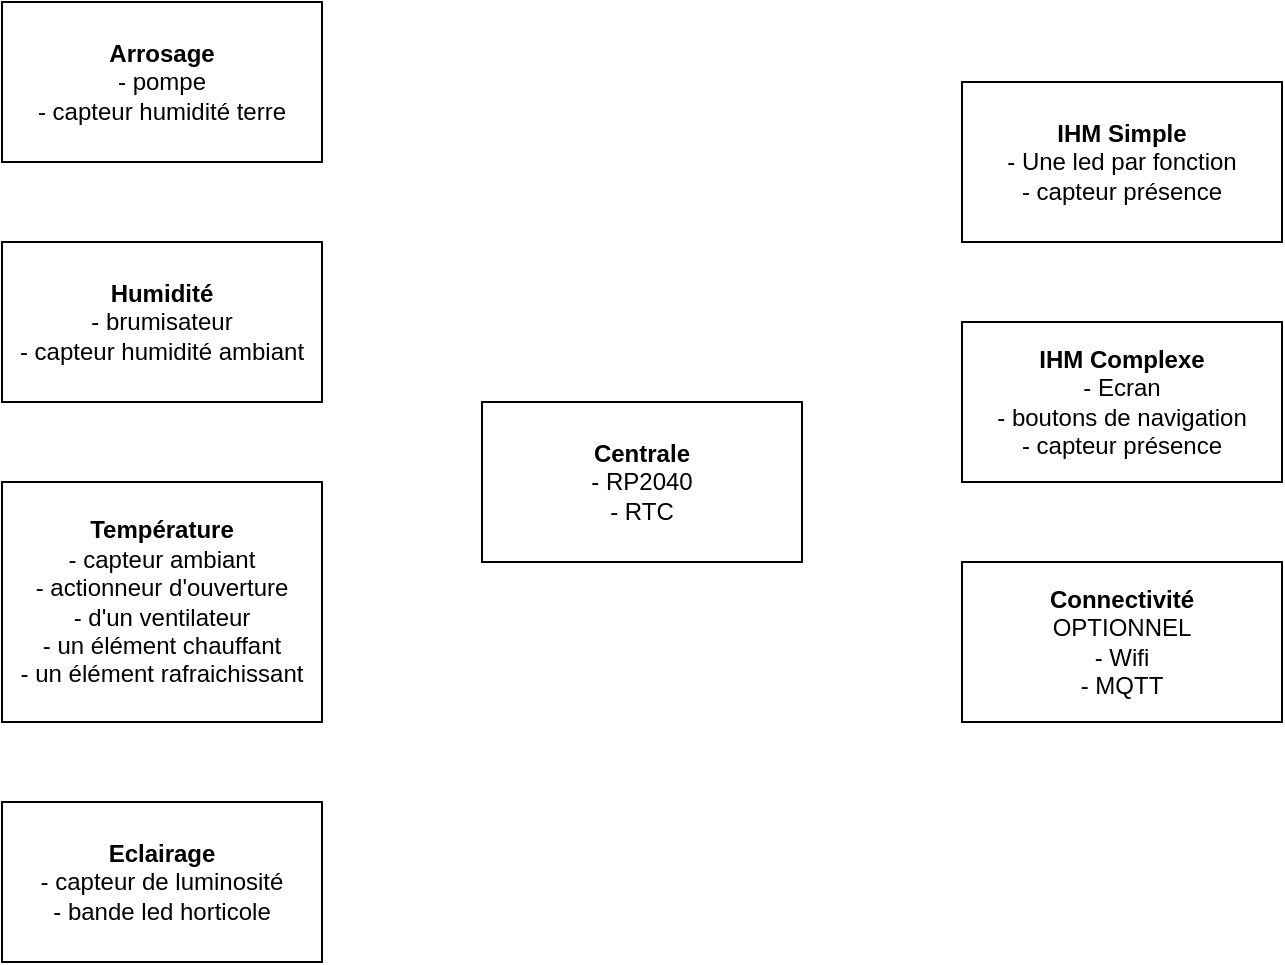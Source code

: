 <mxfile version="28.0.4">
  <diagram name="Page-1" id="RZHQ0X2oAl-v_lsPj75w">
    <mxGraphModel dx="264" dy="607" grid="1" gridSize="10" guides="1" tooltips="1" connect="1" arrows="1" fold="1" page="1" pageScale="1" pageWidth="827" pageHeight="1169" math="0" shadow="0">
      <root>
        <mxCell id="0" />
        <mxCell id="1" parent="0" />
        <mxCell id="e2dBTFM0eTt_UWIK3Lru-1" value="&lt;b&gt;Centrale&lt;/b&gt;&lt;br&gt;&lt;div&gt;- RP2040&lt;/div&gt;&lt;div&gt;- RTC&lt;/div&gt;" style="rounded=0;whiteSpace=wrap;html=1;" vertex="1" parent="1">
          <mxGeometry x="360" y="440" width="160" height="80" as="geometry" />
        </mxCell>
        <mxCell id="e2dBTFM0eTt_UWIK3Lru-2" value="&lt;b&gt;Arrosage&lt;/b&gt;&lt;div&gt;- pompe&lt;/div&gt;&lt;div&gt;- capteur humidité terre&lt;/div&gt;" style="rounded=0;whiteSpace=wrap;html=1;" vertex="1" parent="1">
          <mxGeometry x="120" y="240" width="160" height="80" as="geometry" />
        </mxCell>
        <mxCell id="e2dBTFM0eTt_UWIK3Lru-3" value="&lt;b&gt;Humidité&lt;/b&gt;&lt;div&gt;- brumisateur&lt;/div&gt;&lt;div&gt;- capteur humidité ambiant&lt;/div&gt;" style="rounded=0;whiteSpace=wrap;html=1;" vertex="1" parent="1">
          <mxGeometry x="120" y="360" width="160" height="80" as="geometry" />
        </mxCell>
        <mxCell id="e2dBTFM0eTt_UWIK3Lru-4" value="&lt;b&gt;Température&lt;/b&gt;&lt;div&gt;- capteur ambiant&lt;/div&gt;&lt;div&gt;- actionneur d&#39;ouverture&lt;/div&gt;&lt;div&gt;- d&#39;un ventilateur&lt;/div&gt;&lt;div&gt;- un élément chauffant&lt;/div&gt;&lt;div&gt;- un élément rafraichissant&lt;/div&gt;" style="rounded=0;whiteSpace=wrap;html=1;" vertex="1" parent="1">
          <mxGeometry x="120" y="480" width="160" height="120" as="geometry" />
        </mxCell>
        <mxCell id="e2dBTFM0eTt_UWIK3Lru-5" value="&lt;b&gt;IHM Simple&lt;/b&gt;&lt;br&gt;&lt;div&gt;- Une led par fonction&lt;/div&gt;&lt;div&gt;- capteur présence&lt;/div&gt;" style="rounded=0;whiteSpace=wrap;html=1;" vertex="1" parent="1">
          <mxGeometry x="600" y="280" width="160" height="80" as="geometry" />
        </mxCell>
        <mxCell id="e2dBTFM0eTt_UWIK3Lru-6" value="&lt;b&gt;IHM Complexe&lt;/b&gt;&lt;br&gt;&lt;div&gt;- Ecran&lt;/div&gt;&lt;div&gt;- boutons de navigation&lt;/div&gt;&lt;div&gt;- capteur présence&lt;/div&gt;" style="rounded=0;whiteSpace=wrap;html=1;" vertex="1" parent="1">
          <mxGeometry x="600" y="400" width="160" height="80" as="geometry" />
        </mxCell>
        <mxCell id="e2dBTFM0eTt_UWIK3Lru-7" value="&lt;b&gt;Eclairage&lt;/b&gt;&lt;br&gt;&lt;div&gt;- capteur de luminosité&lt;/div&gt;&lt;div&gt;- bande led horticole&lt;/div&gt;" style="rounded=0;whiteSpace=wrap;html=1;" vertex="1" parent="1">
          <mxGeometry x="120" y="640" width="160" height="80" as="geometry" />
        </mxCell>
        <mxCell id="e2dBTFM0eTt_UWIK3Lru-8" value="&lt;b&gt;Connectivité&lt;/b&gt;&lt;br&gt;&lt;div&gt;OPTIONNEL&lt;/div&gt;&lt;div&gt;- Wifi&lt;/div&gt;&lt;div&gt;- MQTT&lt;/div&gt;" style="rounded=0;whiteSpace=wrap;html=1;" vertex="1" parent="1">
          <mxGeometry x="600" y="520" width="160" height="80" as="geometry" />
        </mxCell>
      </root>
    </mxGraphModel>
  </diagram>
</mxfile>
